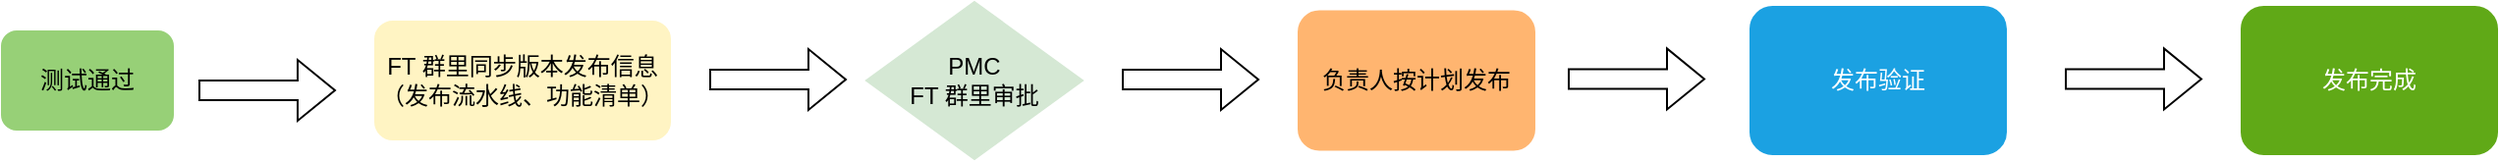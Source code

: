 <mxfile version="24.7.7">
  <diagram name="第 1 页" id="JIipd19i9SmmQr7zVAu-">
    <mxGraphModel dx="1693" dy="1067" grid="1" gridSize="10" guides="1" tooltips="1" connect="1" arrows="1" fold="1" page="1" pageScale="1" pageWidth="827" pageHeight="1169" math="0" shadow="0">
      <root>
        <mxCell id="0" />
        <mxCell id="1" parent="0" />
        <mxCell id="Aiv-7h0GUZa-xaIfvDL2-1" value="测试通过" style="rounded=1;whiteSpace=wrap;html=1;fillColor=#97D077;strokeColor=#97D077;" vertex="1" parent="1">
          <mxGeometry x="30" y="140" width="87" height="50" as="geometry" />
        </mxCell>
        <mxCell id="Aiv-7h0GUZa-xaIfvDL2-2" value="" style="shape=flexArrow;endArrow=classic;html=1;rounded=0;" edge="1" parent="1">
          <mxGeometry width="50" height="50" relative="1" as="geometry">
            <mxPoint x="130" y="170" as="sourcePoint" />
            <mxPoint x="200" y="170" as="targetPoint" />
          </mxGeometry>
        </mxCell>
        <mxCell id="Aiv-7h0GUZa-xaIfvDL2-4" value="FT 群里同步版本发布信息&lt;div&gt;（发布流水线、功能清单）&lt;/div&gt;" style="rounded=1;whiteSpace=wrap;html=1;strokeColor=#FFF4C3;fillColor=#FFF4C3;" vertex="1" parent="1">
          <mxGeometry x="220" y="135" width="150" height="60" as="geometry" />
        </mxCell>
        <mxCell id="Aiv-7h0GUZa-xaIfvDL2-6" value="PMC&lt;div&gt;FT 群里审批&lt;/div&gt;" style="rhombus;whiteSpace=wrap;html=1;fillColor=#d5e8d4;strokeColor=#D5E8D4;" vertex="1" parent="1">
          <mxGeometry x="470" y="125" width="110" height="80" as="geometry" />
        </mxCell>
        <mxCell id="Aiv-7h0GUZa-xaIfvDL2-8" value="" style="shape=flexArrow;endArrow=classic;html=1;rounded=0;" edge="1" parent="1">
          <mxGeometry width="50" height="50" relative="1" as="geometry">
            <mxPoint x="390" y="164.5" as="sourcePoint" />
            <mxPoint x="460" y="164.5" as="targetPoint" />
          </mxGeometry>
        </mxCell>
        <mxCell id="Aiv-7h0GUZa-xaIfvDL2-9" value="" style="shape=flexArrow;endArrow=classic;html=1;rounded=0;" edge="1" parent="1">
          <mxGeometry width="50" height="50" relative="1" as="geometry">
            <mxPoint x="600" y="164.5" as="sourcePoint" />
            <mxPoint x="670" y="164.5" as="targetPoint" />
          </mxGeometry>
        </mxCell>
        <mxCell id="Aiv-7h0GUZa-xaIfvDL2-11" value="负责人按计划发布" style="rounded=1;whiteSpace=wrap;html=1;fillColor=#FFB570;strokeColor=#FFB570;" vertex="1" parent="1">
          <mxGeometry x="690" y="129.75" width="120" height="70.5" as="geometry" />
        </mxCell>
        <mxCell id="Aiv-7h0GUZa-xaIfvDL2-12" value="" style="shape=flexArrow;endArrow=classic;html=1;rounded=0;" edge="1" parent="1">
          <mxGeometry width="50" height="50" relative="1" as="geometry">
            <mxPoint x="827" y="164.23" as="sourcePoint" />
            <mxPoint x="897" y="164.23" as="targetPoint" />
          </mxGeometry>
        </mxCell>
        <mxCell id="Aiv-7h0GUZa-xaIfvDL2-13" value="发布验证" style="rounded=1;whiteSpace=wrap;html=1;fillColor=#1BA1E2;strokeColor=#1BA1E2;fontColor=#ffffff;" vertex="1" parent="1">
          <mxGeometry x="920" y="127.5" width="130" height="75" as="geometry" />
        </mxCell>
        <mxCell id="Aiv-7h0GUZa-xaIfvDL2-15" value="" style="shape=flexArrow;endArrow=classic;html=1;rounded=0;" edge="1" parent="1">
          <mxGeometry width="50" height="50" relative="1" as="geometry">
            <mxPoint x="1080" y="164.23" as="sourcePoint" />
            <mxPoint x="1150" y="164.23" as="targetPoint" />
          </mxGeometry>
        </mxCell>
        <mxCell id="Aiv-7h0GUZa-xaIfvDL2-17" value="发布完成" style="rounded=1;whiteSpace=wrap;html=1;fillColor=#60A917;strokeColor=#60A917;fontColor=#ffffff;" vertex="1" parent="1">
          <mxGeometry x="1170" y="127.5" width="130" height="75" as="geometry" />
        </mxCell>
      </root>
    </mxGraphModel>
  </diagram>
</mxfile>
